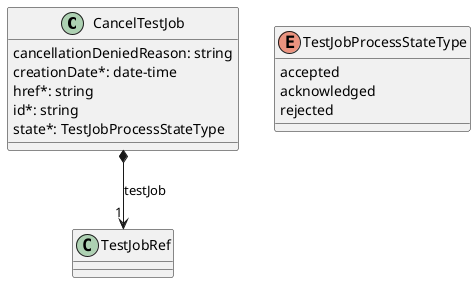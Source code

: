 @startuml useCase14Model

class CancelTestJob {

    cancellationDeniedReason: string
    creationDate*: date-time
    href*: string
    id*: string
    state*: TestJobProcessStateType
}

CancelTestJob *-->"1" TestJobRef : testJob

enum TestJobProcessStateType {

    accepted
    acknowledged
    rejected
}

@enduml